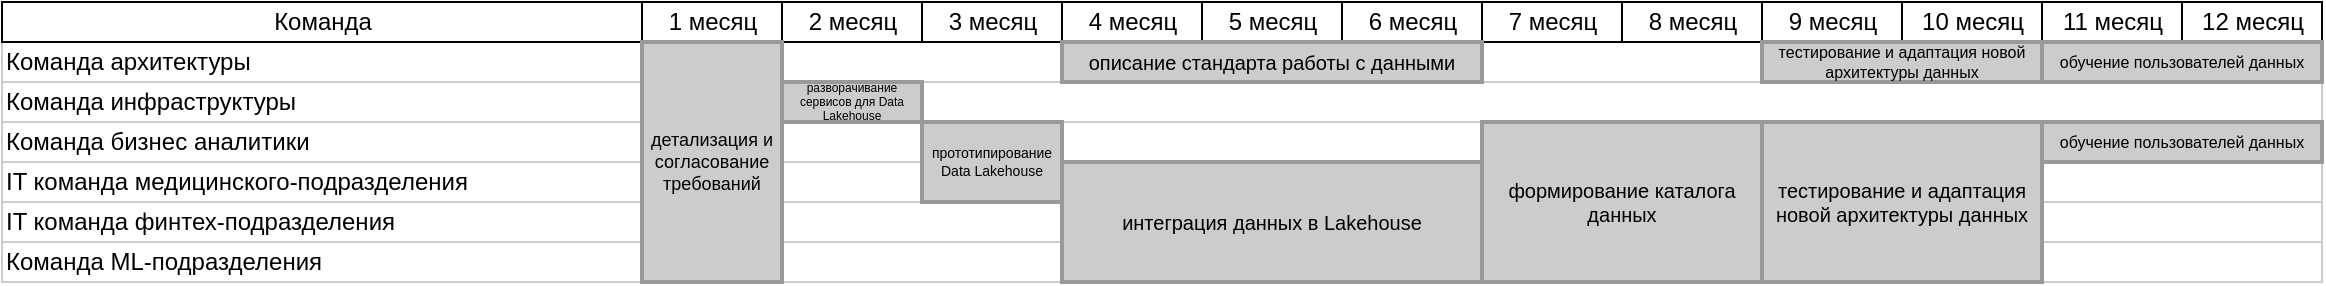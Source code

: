 <mxfile version="26.0.15">
  <diagram name="Page-1" id="fc2ac565-0d4e-3f0d-88b0-a54af1634ed7">
    <mxGraphModel dx="1110" dy="854" grid="1" gridSize="10" guides="1" tooltips="1" connect="0" arrows="1" fold="1" page="1" pageScale="1.5" pageWidth="1169" pageHeight="827" background="none" math="0" shadow="0">
      <root>
        <mxCell id="0" style=";html=1;" />
        <mxCell id="1" style=";html=1;" parent="0" />
        <mxCell id="75" value="&lt;div&gt;Команда архитектуры&lt;/div&gt;" style="align=left;strokeColor=#CCCCCC;html=1;" parent="1" vertex="1">
          <mxGeometry x="297.0" y="150.0" width="320.0" height="20.0" as="geometry" />
        </mxCell>
        <mxCell id="80" value="&lt;div&gt;Команда инфраструктуры&lt;/div&gt;" style="align=left;strokeColor=#CCCCCC;html=1;" parent="1" vertex="1">
          <mxGeometry x="297" y="170.0" width="320" height="20" as="geometry" />
        </mxCell>
        <mxCell id="85" value="&lt;div&gt;Команда бизнес аналитики&lt;/div&gt;" style="align=left;strokeColor=#CCCCCC;html=1;" parent="1" vertex="1">
          <mxGeometry x="297.0" y="190.0" width="320.0" height="20" as="geometry" />
        </mxCell>
        <mxCell id="90" value="&lt;div&gt;IT команда медицинского-подразделения&lt;/div&gt;" style="align=left;strokeColor=#CCCCCC;html=1;" parent="1" vertex="1">
          <mxGeometry x="297.0" y="210.0" width="320.0" height="20" as="geometry" />
        </mxCell>
        <mxCell id="95" value="&lt;div&gt;IT команда финтех-подразделения&lt;/div&gt;" style="align=left;strokeColor=#CCCCCC;html=1;" parent="1" vertex="1">
          <mxGeometry x="297.0" y="230.0" width="320.0" height="20" as="geometry" />
        </mxCell>
        <mxCell id="100" value="Команда ML-подразделения" style="align=left;strokeColor=#CCCCCC;html=1;" parent="1" vertex="1">
          <mxGeometry x="297.0" y="250.0" width="320.0" height="20" as="geometry" />
        </mxCell>
        <mxCell id="2" value="Команда" style="strokeWidth=1;fontStyle=0;html=1;" parent="1" vertex="1">
          <mxGeometry x="297" y="130" width="320" height="20" as="geometry" />
        </mxCell>
        <mxCell id="67c90442a009f359-291" value="" style="align=left;strokeColor=#CCCCCC;html=1;" parent="1" vertex="1">
          <mxGeometry x="617" y="150" width="840" height="20" as="geometry" />
        </mxCell>
        <mxCell id="4" value="1 месяц" style="strokeWidth=1;fontStyle=0;html=1;" parent="1" vertex="1">
          <mxGeometry x="617" y="130" width="70" height="20" as="geometry" />
        </mxCell>
        <mxCell id="67c90442a009f359-278" value="2 месяц" style="strokeWidth=1;fontStyle=0;html=1;" parent="1" vertex="1">
          <mxGeometry x="687" y="130" width="70" height="20" as="geometry" />
        </mxCell>
        <mxCell id="67c90442a009f359-279" value="3 месяц" style="strokeWidth=1;fontStyle=0;html=1;" parent="1" vertex="1">
          <mxGeometry x="757" y="130" width="70" height="20" as="geometry" />
        </mxCell>
        <mxCell id="67c90442a009f359-280" value="4 месяц" style="strokeWidth=1;fontStyle=0;html=1;" parent="1" vertex="1">
          <mxGeometry x="827" y="130" width="70" height="20" as="geometry" />
        </mxCell>
        <mxCell id="67c90442a009f359-281" value="5 месяц" style="strokeWidth=1;fontStyle=0;html=1;" parent="1" vertex="1">
          <mxGeometry x="897" y="130" width="70" height="20" as="geometry" />
        </mxCell>
        <mxCell id="67c90442a009f359-282" value="6 месяц" style="strokeWidth=1;fontStyle=0;html=1;" parent="1" vertex="1">
          <mxGeometry x="967" y="130" width="70" height="20" as="geometry" />
        </mxCell>
        <mxCell id="67c90442a009f359-283" value="7 месяц" style="strokeWidth=1;fontStyle=0;html=1;" parent="1" vertex="1">
          <mxGeometry x="1037" y="130" width="70" height="20" as="geometry" />
        </mxCell>
        <mxCell id="67c90442a009f359-284" value="8 месяц" style="strokeWidth=1;fontStyle=0;html=1;" parent="1" vertex="1">
          <mxGeometry x="1107" y="130" width="70" height="20" as="geometry" />
        </mxCell>
        <mxCell id="67c90442a009f359-285" value="9 месяц" style="strokeWidth=1;fontStyle=0;html=1;" parent="1" vertex="1">
          <mxGeometry x="1177" y="130" width="70" height="20" as="geometry" />
        </mxCell>
        <mxCell id="67c90442a009f359-286" value="10 месяц" style="strokeWidth=1;fontStyle=0;html=1;" parent="1" vertex="1">
          <mxGeometry x="1247" y="130" width="70" height="20" as="geometry" />
        </mxCell>
        <mxCell id="67c90442a009f359-287" value="11 месяц" style="strokeWidth=1;fontStyle=0;html=1;" parent="1" vertex="1">
          <mxGeometry x="1317" y="130" width="70" height="20" as="geometry" />
        </mxCell>
        <mxCell id="67c90442a009f359-288" value="12 месяц" style="strokeWidth=1;fontStyle=0;html=1;" parent="1" vertex="1">
          <mxGeometry x="1387" y="130" width="70" height="20" as="geometry" />
        </mxCell>
        <mxCell id="67c90442a009f359-292" value="" style="align=left;strokeColor=#CCCCCC;html=1;" parent="1" vertex="1">
          <mxGeometry x="617" y="170" width="840" height="20" as="geometry" />
        </mxCell>
        <mxCell id="67c90442a009f359-293" value="" style="align=left;strokeColor=#CCCCCC;html=1;" parent="1" vertex="1">
          <mxGeometry x="617" y="190" width="840" height="20" as="geometry" />
        </mxCell>
        <mxCell id="67c90442a009f359-294" value="" style="align=left;strokeColor=#CCCCCC;html=1;" parent="1" vertex="1">
          <mxGeometry x="617" y="210" width="840" height="20" as="geometry" />
        </mxCell>
        <mxCell id="67c90442a009f359-295" value="" style="align=left;strokeColor=#CCCCCC;html=1;" parent="1" vertex="1">
          <mxGeometry x="617" y="230" width="840" height="20" as="geometry" />
        </mxCell>
        <mxCell id="67c90442a009f359-296" value="" style="align=left;strokeColor=#CCCCCC;html=1;" parent="1" vertex="1">
          <mxGeometry x="617" y="250" width="840" height="20" as="geometry" />
        </mxCell>
        <mxCell id="67c90442a009f359-299" value="детализация и согласование требований" style="whiteSpace=wrap;html=1;strokeWidth=2;fillColor=#CCCCCC;gradientColor=none;fontSize=9;align=center;strokeColor=#999999;" parent="1" vertex="1">
          <mxGeometry x="617" y="150" width="70" height="120" as="geometry" />
        </mxCell>
        <mxCell id="67c90442a009f359-300" value="разворачивание сервисов для Data Lakehouse" style="whiteSpace=wrap;html=1;strokeWidth=2;fillColor=#CCCCCC;gradientColor=none;fontSize=6;align=center;strokeColor=#999999;" parent="1" vertex="1">
          <mxGeometry x="687" y="170" width="70" height="20" as="geometry" />
        </mxCell>
        <mxCell id="67c90442a009f359-301" value="прототипирование Data Lakehouse" style="whiteSpace=wrap;html=1;strokeWidth=2;fillColor=#CCCCCC;gradientColor=none;fontSize=7;align=center;strokeColor=#999999;" parent="1" vertex="1">
          <mxGeometry x="757" y="190" width="70" height="40" as="geometry" />
        </mxCell>
        <mxCell id="67c90442a009f359-302" value="интеграция данных в Lakehouse" style="whiteSpace=wrap;html=1;strokeWidth=2;fillColor=#CCCCCC;gradientColor=none;fontSize=10;align=center;strokeColor=#999999;" parent="1" vertex="1">
          <mxGeometry x="827" y="210" width="210" height="60" as="geometry" />
        </mxCell>
        <mxCell id="67c90442a009f359-303" value="формирование каталога данных" style="whiteSpace=wrap;html=1;strokeWidth=2;fillColor=#CCCCCC;gradientColor=none;fontSize=10;align=center;strokeColor=#999999;" parent="1" vertex="1">
          <mxGeometry x="1037" y="190" width="140" height="80" as="geometry" />
        </mxCell>
        <mxCell id="67c90442a009f359-304" value="тестирование и адаптация новой архитектуры данных" style="whiteSpace=wrap;html=1;strokeWidth=2;fillColor=#CCCCCC;gradientColor=none;fontSize=10;align=center;strokeColor=#999999;" parent="1" vertex="1">
          <mxGeometry x="1177" y="190" width="140" height="80" as="geometry" />
        </mxCell>
        <mxCell id="AfyzfQACuni_uU97XAks-100" value="описание стандарта работы с данными" style="whiteSpace=wrap;html=1;strokeWidth=2;fillColor=#CCCCCC;gradientColor=none;fontSize=10;align=center;strokeColor=#999999;" vertex="1" parent="1">
          <mxGeometry x="827" y="150" width="210" height="20" as="geometry" />
        </mxCell>
        <mxCell id="AfyzfQACuni_uU97XAks-101" value="тестирование и адаптация новой архитектуры данных" style="whiteSpace=wrap;html=1;strokeWidth=2;fillColor=#CCCCCC;gradientColor=none;fontSize=8;align=center;strokeColor=#999999;" vertex="1" parent="1">
          <mxGeometry x="1177" y="150" width="140" height="20" as="geometry" />
        </mxCell>
        <mxCell id="AfyzfQACuni_uU97XAks-102" value="обучение пользователей данных" style="whiteSpace=wrap;html=1;strokeWidth=2;fillColor=#CCCCCC;gradientColor=none;fontSize=8;align=center;strokeColor=#999999;" vertex="1" parent="1">
          <mxGeometry x="1317" y="150" width="140" height="20" as="geometry" />
        </mxCell>
        <mxCell id="AfyzfQACuni_uU97XAks-103" value="обучение пользователей данных" style="whiteSpace=wrap;html=1;strokeWidth=2;fillColor=#CCCCCC;gradientColor=none;fontSize=8;align=center;strokeColor=#999999;" vertex="1" parent="1">
          <mxGeometry x="1317" y="190" width="140" height="20" as="geometry" />
        </mxCell>
      </root>
    </mxGraphModel>
  </diagram>
</mxfile>
